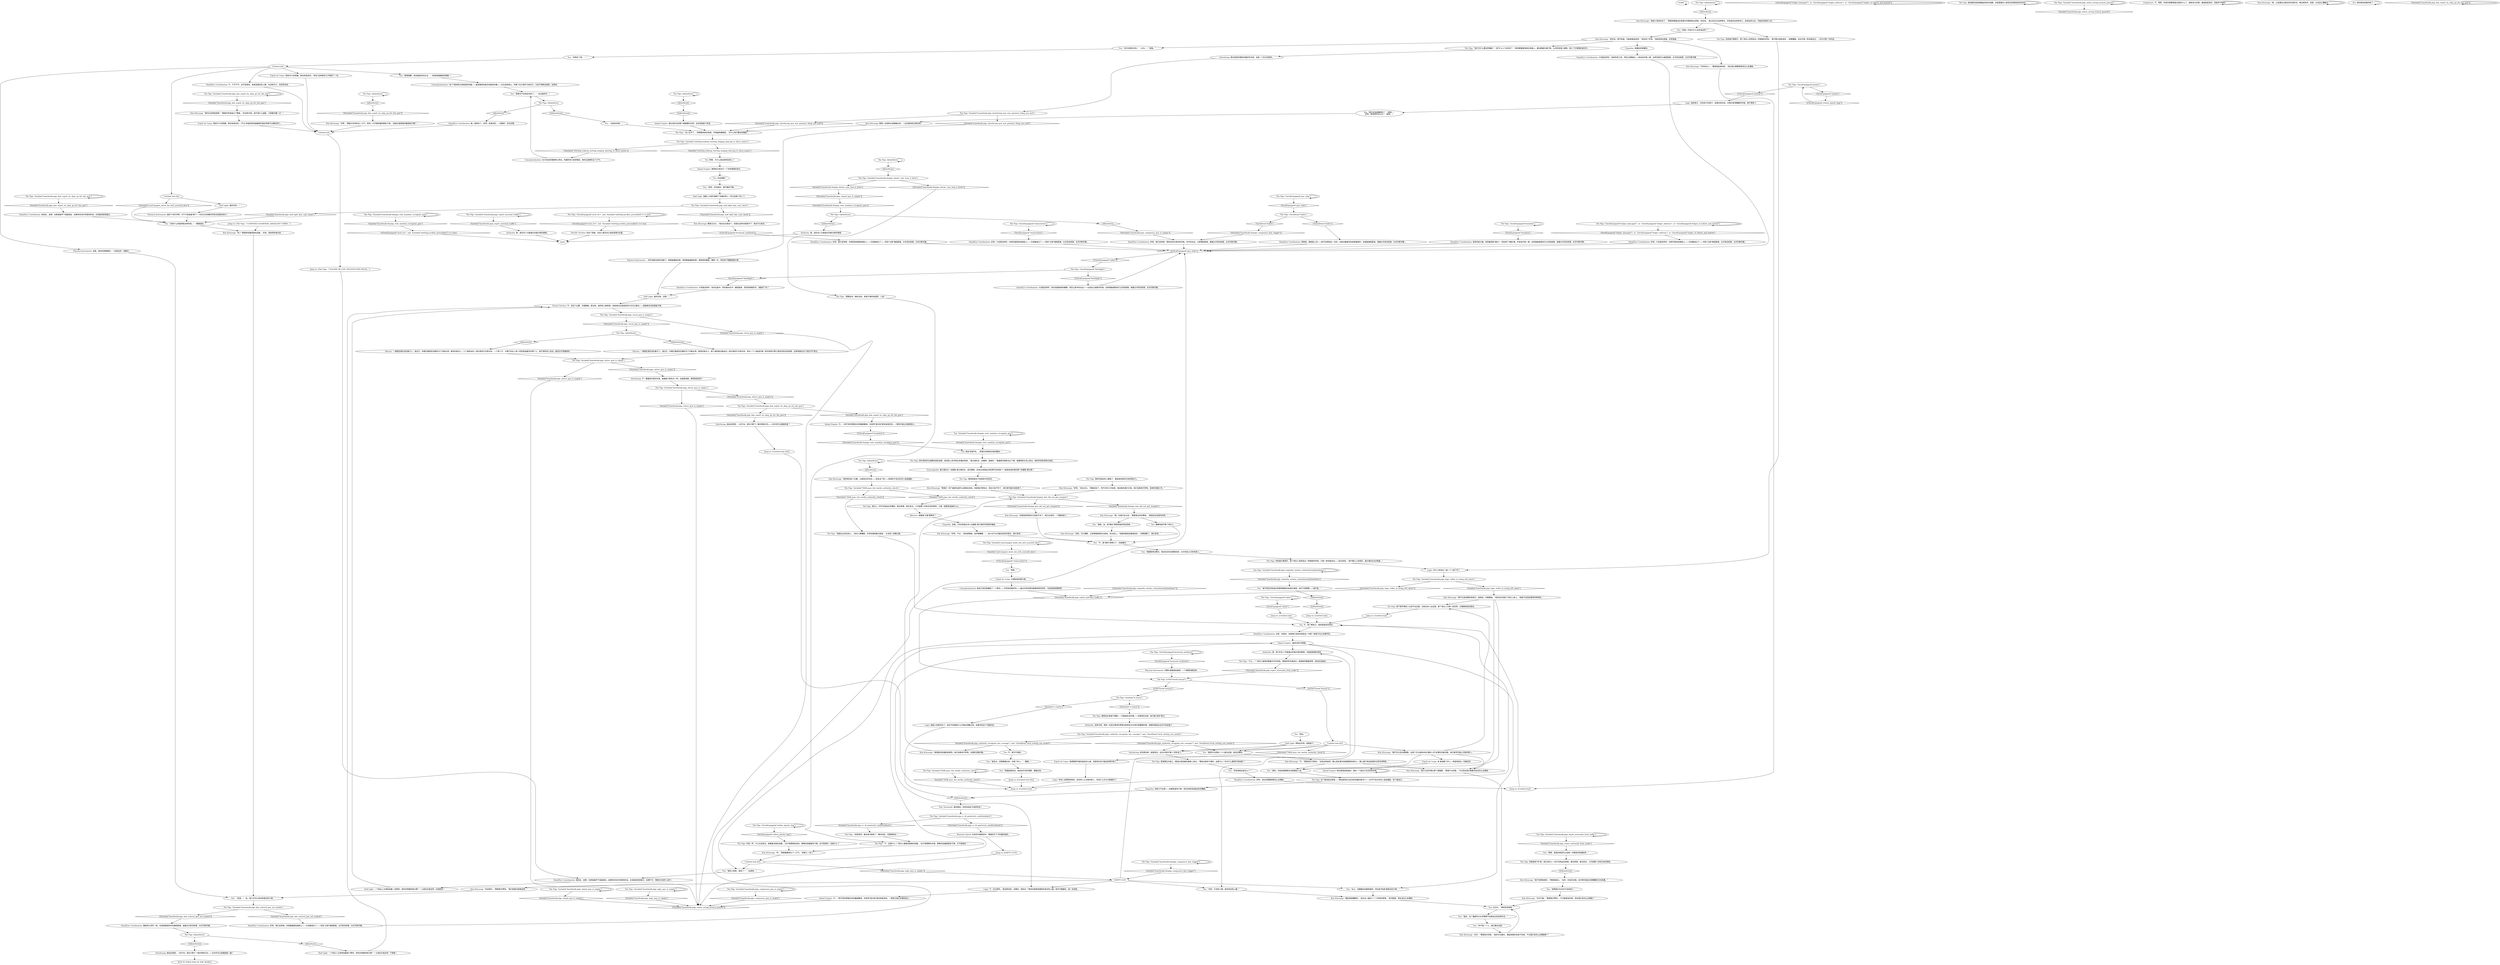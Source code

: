 # BOARDWALK / THE PIGS RED CHECK
# THE PIGS
#
#Current Red Check
# ==================================================
digraph G {
	  0 [label="START"];
	  1 [label="input"];
	  2 [label="Interfacing: 她站在那里，一动不动。现在只剩下一堆衣物和闪光——也许你可以搜她的身？"];
	  3 [label="The Pigs: Variable[\"boardwalk.thepigs_composure_kim_trigger\"]"];
	  4 [label="Variable[\"boardwalk.thepigs_composure_kim_trigger\"]", shape=diamond];
	  5 [label="!(Variable[\"boardwalk.thepigs_composure_kim_trigger\"])", shape=diamond];
	  6 [label="Hand/Eye Coordination: 朝她的头顶开一枪，利用她困惑的时间缩短距离。接着左手抓住枪管，右手拧断手腕…"];
	  7 [label="Kim Kitsuragi: “哈？”警督研究着摇晃的武器。“天啦，我觉得你是对的。”"];
	  8 [label="The Pigs: “封锁现场！袭击者冲我来了！瞬间决定，无限制射击！”"];
	  9 [label="Hand/Eye Coordination: 不…不不不不。这不是真的。枪甚至都没有上膛，也没有开火。你安然无恙。"];
	  10 [label="You: “你想杀了我！！！”"];
	  11 [label="Kim Kitsuragi: “看起来挺糟糕的。”他对女人露出了一个怜悯的表情。“但问题是，现在该怎么处理她。”"];
	  12 [label="The Pigs: “什么…？”老妇人疑惑地看着手中的空枪，眼里突然充满泪水。她直直地看着枪管…然后扣动扳机。"];
	  13 [label="The Pigs: CheckEquipped(\"neck_tie\")  and  Variable[\"whirling.necktie_personified\"] == true"];
	  14 [label="CheckEquipped(\"neck_tie\")  and  Variable[\"whirling.necktie_personified\"] == true", shape=diamond];
	  15 [label="!(CheckEquipped(\"neck_tie\")  and  Variable[\"whirling.necktie_personified\"] == true)", shape=diamond];
	  16 [label="The Pigs: CheckEquipped(\"ledger_damaged\")  or  CheckEquipped(\"ledger_oblivion\")  or  CheckEquipped(\"ledger_of_failure_and_hatred\")"];
	  17 [label="CheckEquipped(\"ledger_damaged\")  or  CheckEquipped(\"ledger_oblivion\")  or  CheckEquipped(\"ledger_of_failure_and_hatred\")", shape=diamond];
	  18 [label="!(CheckEquipped(\"ledger_damaged\")  or  CheckEquipped(\"ledger_oblivion\")  or  CheckEquipped(\"ledger_of_failure_and_hatred\"))", shape=diamond];
	  19 [label="The Pigs: CheckEquipped(\"chaincutters\")"];
	  20 [label="CheckEquipped(\"chaincutters\")", shape=diamond];
	  21 [label="!(CheckEquipped(\"chaincutters\"))", shape=diamond];
	  22 [label="Half Light: 就像上次他盯着那个吊着的男人？你已经是个死人了。"];
	  23 [label="Jump to: [The Pigs: \"\"SUICIDE BY COP! SPLIT-SECOND DECIS...\"]"];
	  24 [label="The Pigs: “什…这是什么？”老妇人看着背叛她的武器。“这不是警察的东西。警察的武器里面有子弹。它不是真的！”"];
	  25 [label="Half Light: 我的天啦！！！"];
	  26 [label="You: （捡起你的枪。）"];
	  27 [label="The Pigs: “他们为什么要这样骗我？！我*什么人*也没有了！”她的脚重重地跺在地面上。震动顺着木板扩散，让你的枪落入缝隙，掉入下方黑暗的虚无中。"];
	  28 [label="You: 点点头。“神经变性疾病。”"];
	  29 [label="Jump to: [Untitled hub]"];
	  30 [label="Logic: 她陷入恍惚状态了。谁也不知道她什么时候会清醒过来，如果还有这个可能的话。"];
	  31 [label="Authority: 那…是任何人可能做过的做光荣的事情。"];
	  32 [label="Hand/Eye Coordination: 她狂乱，迷惘，在那身盔甲下摇摇欲坠…如果你的动作足够快的话，应该能找到突破口。"];
	  33 [label="Kim Kitsuragi: “你说得对，”警督表示赞同。“我们直接对她喊话吧。”"];
	  34 [label="You: 等等，为什么我会感觉到恶心？"];
	  35 [label="Conceptualization: *这个*肢体和头部组成的机器——备受痛苦和毫无体面的折磨——正在逐渐停止。厌倦了在沙漠中行走的它，已经不想再去感觉，去思考。"];
	  36 [label="The Pigs: 她划破的皮肤碰触起来依旧温暖，但是里面的人甚至没有感知到你的存在。"];
	  37 [label="Jump to: [Untitled hub]"];
	  38 [label="The Pigs: “我身边从来没有人，”老妇人嘟囔着，茫然地凝视着木板道，“从没有人来看过我。”"];
	  39 [label="Kim Kitsuragi: “我想我还是通知局里吧。他们会联系疗养院，处理好后勤问题。”"];
	  40 [label="You: 她会*知道*的。（把落日奖章挂在她的胸前。）"];
	  41 [label="The Pigs: Variable[\"boardwalk.thepigs_redc_handeye_recognize_gun\"]"];
	  42 [label="Variable[\"boardwalk.thepigs_redc_handeye_recognize_gun\"]", shape=diamond];
	  43 [label="!(Variable[\"boardwalk.thepigs_redc_handeye_recognize_gun\"])", shape=diamond];
	  44 [label="Inland Empire: 不。一种不祥的预感在你的腹部翻滚，你突然*意识到*那支枪是空的。一想到它就让你感到恶心。"];
	  45 [label="The Pigs: Variable[\"boardwalk.pigs_logic_gun_is_empty\"]"];
	  46 [label="Variable[\"boardwalk.pigs_logic_gun_is_empty\"]", shape=diamond];
	  47 [label="!(Variable[\"boardwalk.pigs_logic_gun_is_empty\"])", shape=diamond];
	  48 [label="You: 不，我了解自己。我知道我会失败的。"];
	  49 [label="Untitled hub"];
	  50 [label="The Pigs: IsKimHere()"];
	  51 [label="IsKimHere()", shape=diamond];
	  52 [label="!(IsKimHere())", shape=diamond];
	  53 [label="Esprit de Corps: 金·曷城是个好人。希望他现在一切都还好。"];
	  54 [label="You: “等等，我真的希望可以给她一份警局传唤通知单…”"];
	  55 [label="Esprit de Corps: 交通系统的莫兰德。"];
	  56 [label="The Pigs: 咔哒一声。什么也没发生。她看着没用的武器。“这不是警察签发的。警察的武器里有子弹。这不是真的！这是什么？”"];
	  57 [label="Hand/Eye Coordination: 好吧，我们这样做：你把回收袋砸到她脸上——已经瞄准过了——然后*立即*缩短距离。左手抓住枪管，右手拧断手腕…"];
	  58 [label="The Pigs: CheckEquipped(\"sabre\")"];
	  59 [label="CheckEquipped(\"sabre\")", shape=diamond];
	  60 [label="!(CheckEquipped(\"sabre\"))", shape=diamond];
	  61 [label="Hand/Eye Coordination: 好吧，我们这样做：等枪没有对准你的时候，你冲向右边，立即缩短距离。接着左手抓住枪管，右手拧断手腕…"];
	  62 [label="Inland Empire: 不。一种不祥的预感在你的腹部翻滚，你突然*意识到*那支枪是空的。一想到它就让你感到恶心。"];
	  63 [label="Logic: 不！还记得吗，‘拿走那支枪，没事的。很安全’？那肯定就意味着那支枪没有上膛。她手中握着的，是一支空枪。"];
	  64 [label="You: “来吧，扣动扳机。我打赌你不敢。”"];
	  65 [label="Inland Empire: ‘脑浆涂地’的黑暗。"];
	  66 [label="You: “没有什么枪值得冒这种风险…”（慢慢退后。）"];
	  67 [label="Untitled hub (02)"];
	  68 [label="Esprit de Corps: 我有80%的把握，那支枪是空的，*而且*这种直觉几乎控制了一切。"];
	  69 [label="You: “我们应该逮捕她吗？”（继续。）\n好吧，我该拿你怎么办？（继续。）"];
	  70 [label="Jump to: [Untitled hub]"];
	  71 [label="Untitled hub (02)"];
	  72 [label="Authority: 那…是*任何人*可能做过的做光荣的事情。你就是美德的具现。"];
	  73 [label="You: （耳语。）“金，我几乎可以肯定枪里没有子弹。”"];
	  74 [label="Jump to: [EMPTY GUN]"];
	  75 [label="Kim Kitsuragi: “天啊…”警督大声地呼出一口气，用另一只手擦拭着前额的汗滴。“我差点就把她的脑袋给打爆了…”"];
	  76 [label="Kim Kitsuragi: “呼…”警督重重地吐了一口气。“有那么一会儿…”"];
	  77 [label="The Pigs: 枪掉落在木板上，眼泪从她划破的面颊上流过。“警枪总是有子弹的…这是什么？你为什么要把它卖给我？”"];
	  78 [label="Untitled hub (02)"];
	  79 [label="You: “你不是一个人。我们都在这里。”"];
	  80 [label="Kim Kitsuragi: “我认为这件事比那个更重要，”警督不太同意。“不过现在我们需要决定该怎么处理她。”"];
	  81 [label="You: “我不想支持哈迪兄弟那种膨胀的自我价值感。他们不是警察——我们是。”"];
	  82 [label="Conceptualization: 她自己肯定是建起了一个新的——可悲但却更好的——通过仅有的素材能够构筑的现实：无线电波和警察秀。"];
	  83 [label="The Pigs: Variable[\"boardwalk.pigs_esprit_morrand_traffic\"]"];
	  84 [label="Variable[\"boardwalk.pigs_esprit_morrand_traffic\"]", shape=diamond];
	  85 [label="!(Variable[\"boardwalk.pigs_esprit_morrand_traffic\"])", shape=diamond];
	  86 [label="Interfacing: 她站在那里，一动不动。现在只剩下一堆衣物和闪光——也许你可以再搜查她一遍？"];
	  87 [label="Half Light: 一个疯女人正拿枪指着一名警官，而你还想着鸣枪示警？！让规定见鬼去吧！当场射杀！"];
	  88 [label="The Pigs: Variable[\"yard.hanged_shoot_the_betl_yourself_idea\"]"];
	  89 [label="Variable[\"yard.hanged_shoot_the_betl_yourself_idea\"]", shape=diamond];
	  90 [label="!(Variable[\"yard.hanged_shoot_the_betl_yourself_idea\"])", shape=diamond];
	  91 [label="You: “我再也不会用这支枪了。”（永远抛弃它。）"];
	  92 [label="The Pigs: IsKimHere()"];
	  93 [label="IsKimHere()", shape=diamond];
	  94 [label="!(IsKimHere())", shape=diamond];
	  95 [label="Kim Kitsuragi: “可怜的女人…”警督收起他的枪。“现在我们需要想想该怎么处理她。”"];
	  96 [label="You: “我猜我们永远也不会知道了。”"];
	  97 [label="Empathy: 他努力不去想——如果枪里有子弹，现在的情况到底会有多糟糕。"];
	  98 [label="The Pigs: Variable[\"TASK.pass_the_hardie_authority_check\"]"];
	  99 [label="Variable[\"TASK.pass_the_hardie_authority_check\"]", shape=diamond];
	  100 [label="!(Variable[\"TASK.pass_the_hardie_authority_check\"])", shape=diamond];
	  101 [label="You: “再遇到我的话，我会亲手将你埋葬，猪猪女侠。”"];
	  102 [label="The Pigs: 精神症女患者不理解——可能甚至没听懂——你善意的话语。她只能*这样*而已。"];
	  103 [label="Authority: 那…是任何人可能做过的做光荣的事情。"];
	  104 [label="Rhetoric: 就像是‘交通’警察吗？"];
	  105 [label="Inland Empire: 她在那里是孤独的，困在一个蓝红灯光交织的世界。"];
	  106 [label="Logic: 她的孩子，还有孩子的孩子，如果还有的话，在情况变得糟糕的时候，就不再来了。"];
	  107 [label="The Pigs: CheckEquipped(\"kvalsund_multitool\")"];
	  108 [label="CheckEquipped(\"kvalsund_multitool\")", shape=diamond];
	  109 [label="!(CheckEquipped(\"kvalsund_multitool\"))", shape=diamond];
	  110 [label="Physical Instrument: 没错，用你的狗眼看好，一定是这样，四眼仔。"];
	  111 [label="You: “你觉得她这是怎么了？”"];
	  112 [label="Empathy: 她看起来很震惊。"];
	  113 [label="You: “是的。在广播里听过太多警察节目就会出现这种状况。”"];
	  114 [label="Kim Kitsuragi: “也许，”警督表示同意。“她的手在颤抖，看起来确实有些不协调…不过我们该怎么处理她呢？”"];
	  115 [label="The Pigs: IsKimHere()"];
	  116 [label="IsKimHere()", shape=diamond];
	  117 [label="!(IsKimHere())", shape=diamond];
	  118 [label="The Pigs: 这个紧张症女患者——特别是现在已经没有武器的情况下——似乎不会对任何人造成威胁，除了她自己。"];
	  119 [label="Kim Kitsuragi: “等我们一回飞旋旅社就可以直接去找他。但是我们得快点，现在已经不早了，他们很可能已经回家了。”"];
	  120 [label="Jump to: [Untitled hub (02)]"];
	  121 [label="The Pigs: 很快可能会有人要做了。看来她的寿命已经所剩无几。"];
	  122 [label="The Pigs: Variable[\"boardwalk.pigs_whats_wrong_branch_passed\"]"];
	  123 [label="Variable[\"boardwalk.pigs_whats_wrong_branch_passed\"]", shape=diamond];
	  124 [label="!(Variable[\"boardwalk.pigs_whats_wrong_branch_passed\"])", shape=diamond];
	  125 [label="EMPTY GUN"];
	  126 [label="Composure: 不。等等…早些时候警督就注意到什么了。跟枪有关的事…难道枪是空的，但她并不知情？"];
	  127 [label="The Pigs: Variable[\"boardwalk.pigs_composure_gun_is_empty\"]"];
	  128 [label="Variable[\"boardwalk.pigs_composure_gun_is_empty\"]", shape=diamond];
	  129 [label="!(Variable[\"boardwalk.pigs_composure_gun_is_empty\"])", shape=diamond];
	  130 [label="Hand/Eye Coordination: 她狂乱，迷惘，在那身盔甲下摇摇欲坠…如果你的动作足够快的话，应该能找到突破口…如果不行，警督也已经盯上她了。"];
	  131 [label="The Pigs: “警察自杀！瞬间决定。尝尝子弹的味道吧，人渣！”"];
	  132 [label="Reaction Speed: 在你的外围视觉中，警督松开了半扣着的扳机。"];
	  133 [label="Hand/Eye Coordination: 哦…我明白了。好吧，枪是空的。一切都好。你也没事。"];
	  134 [label="Kim Kitsuragi: 警督一边用枪对准猪猪女侠，一边迅速地抓过那支枪。"];
	  135 [label="The Pigs: IsKimHere()"];
	  136 [label="IsKimHere()", shape=diamond];
	  137 [label="!(IsKimHere())", shape=diamond];
	  138 [label="Kim Kitsuragi: “好吧，”他点点头。“那就说定了。等今天的工作结束，我会联系我们分局。他们会联系疗养院，安排好后勤工作。”"];
	  139 [label="Half Light: 带她去农场。把她放下。"];
	  140 [label="Kim Kitsuragi: “我…之前遇见过类似的失调状况。喊过很多声，但是…从没这么糟糕过。”"];
	  141 [label="Jump to: [Untitled hub]"];
	  142 [label="Hand/Eye Coordination: 计划是这样的：你向左猛冲，然后再向右冲，缩短距离，然后砍掉她的手。准备好了吗？"];
	  143 [label="Hand/Eye Coordination: 计划是这样的：用光线直射她的眼睛，然后立即冲向右边——光线会让她暂时失明，这样就能缩短你们之间的距离。接着左手抓住枪管，右手拧断手腕…"];
	  144 [label="The Pigs: CheckEquipped(\"boombox\")"];
	  145 [label="CheckEquipped(\"boombox\")", shape=diamond];
	  146 [label="!(CheckEquipped(\"boombox\"))", shape=diamond];
	  147 [label="The Pigs: Variable[\"boardwalk.pigs_inland_gun_is_empty\"]"];
	  148 [label="Variable[\"boardwalk.pigs_inland_gun_is_empty\"]", shape=diamond];
	  149 [label="!(Variable[\"boardwalk.pigs_inland_gun_is_empty\"])", shape=diamond];
	  150 [label="The Pigs: Variable[\"boardwalk.pigs_kim_esprit_its_okay_go_for_the_gun\"]"];
	  151 [label="Variable[\"boardwalk.pigs_kim_esprit_its_okay_go_for_the_gun\"]", shape=diamond];
	  152 [label="!(Variable[\"boardwalk.pigs_kim_esprit_its_okay_go_for_the_gun\"])", shape=diamond];
	  153 [label="Kim Kitsuragi: “我不觉得她真的…”警督摇摇头。“当然，你说的没错。这件事可能会往很糟糕的方向发展。”"];
	  154 [label="The Pigs: 做下那件事的人已经不在这里。没有任何人在这里。那个老妇人只剩一具空壳，正慢慢地前后晃动。"];
	  155 [label="You: “我想可以把她一个人留在这里。她会没事的。”"];
	  156 [label="You: 静静地离开那个老妇人。"];
	  157 [label="You: “不，我*真的*受够它了。你留着吧。”"];
	  158 [label="The Pigs: 你转身打算离开，那个老妇人突然发出一阵微弱的声音。“请不要关掉收音机…”她嘟囔着。这似乎是一种本能反应，一句只记得一半的话。"];
	  159 [label="You: “明白。”"];
	  160 [label="You: 是时候找回我的枪了！"];
	  161 [label="You: Variable[\"boardwalk.thepigs_redc_handeye_recognize_gun\"]"];
	  162 [label="Variable[\"boardwalk.thepigs_redc_handeye_recognize_gun\"]", shape=diamond];
	  163 [label="!(Variable[\"boardwalk.thepigs_redc_handeye_recognize_gun\"])", shape=diamond];
	  164 [label="The Pigs: CheckEquipped(\"gun_ruby\")"];
	  165 [label="CheckEquipped(\"gun_ruby\")", shape=diamond];
	  166 [label="!(CheckEquipped(\"gun_ruby\"))", shape=diamond];
	  167 [label="Physical Instrument: …用手指锁住她的后脑勺，用膝盖撞她的脸，再用膝盖撞她的脸，砸碎她的胸腔，横跨一步，然后用下劈腿把她打倒。"];
	  168 [label="Inland Empire: 相比他失去的那个最重要的东西，这支枪就是个笑话。"];
	  169 [label="Hand/Eye Coordination: 好吧，现在你需要想想怎么处理她。"];
	  170 [label="Kim Kitsuragi: “她陷入恍惚状态了，”警督观察着站在黑暗中的精神症女患者，回复到。“我之前见过这种情况。天知道还会持续多久…变成这样之后，可能会持续好几天。”"];
	  171 [label="The Pigs: 老妇人一动不动地站在你眼前，面无表情，毫无反应。几乎就像个没有生命的物体。只是一座警用设备的小山。"];
	  172 [label="Kim Kitsuragi: “我们可以告诉提图斯。这是个可以留给本地*维和人员*处理的完美问题。他们甚至可能认识她的家人。”"];
	  173 [label="You: “放松点，巡警猪猪女侠，你是个好人。”（鞠躬。）"];
	  174 [label="The Pigs: 看来她根本不知道其中的区别。"];
	  175 [label="The Pigs: Variable[\"boardwalk.pigs_espirt_morrands_from_trafic\"]"];
	  176 [label="Variable[\"boardwalk.pigs_espirt_morrands_from_trafic\"]", shape=diamond];
	  177 [label="!(Variable[\"boardwalk.pigs_espirt_morrands_from_trafic\"])", shape=diamond];
	  178 [label="You: “等等…”"];
	  179 [label="The Pigs: CheckEquipped(\"yellow_plastic_bag\")"];
	  180 [label="CheckEquipped(\"yellow_plastic_bag\")", shape=diamond];
	  181 [label="!(CheckEquipped(\"yellow_plastic_bag\"))", shape=diamond];
	  182 [label="Hand/Eye Coordination: 好吧，我们这样做：你把撬棍砸到她脸上——已经瞄准过了——然后*立即*缩短距离。左手抓住枪管，右手拧断手腕…"];
	  183 [label="The Pigs: Variable[\"boardwalk.pigs_kim_esprit_its_okay_go_for_the_gun\"]"];
	  184 [label="Variable[\"boardwalk.pigs_kim_esprit_its_okay_go_for_the_gun\"]", shape=diamond];
	  185 [label="!(Variable[\"boardwalk.pigs_kim_esprit_its_okay_go_for_the_gun\"])", shape=diamond];
	  186 [label="Kim Kitsuragi: 警督点点头。“我也在在想这个。但是在这种光照条件下，我也不太肯定。”"];
	  187 [label="Physical Instrument: 我的个老天爷啊，可千万别指望*那个*！你见识过四眼仔的枪法到底有多烂！"];
	  188 [label="The Pigs: IsKimHere()"];
	  189 [label="IsKimHere()", shape=diamond];
	  190 [label="!(IsKimHere())", shape=diamond];
	  191 [label="Jump to: [Untitled hub]"];
	  192 [label="The Pigs: 但是感觉*你*是，因为老妇人一动不动地站在那里，面无表情，毫无反应。几乎就像个没有生命的物体。"];
	  193 [label="Kim Kitsuragi: “那不过是浪费纸张而已。我是说，你看看她。”他的目光回到了老妇人身上。“她是不会回应警局传唤单的。”"];
	  194 [label="Empathy: 没错。只有8频道主持人加雷斯·莫兰德的声音陪伴着她。"];
	  195 [label="Physical Instrument: 交警队里都是些基佬。一个够胆的都没有。"];
	  196 [label="Hand/Eye Coordination: 计划是这样的：丢掉多用工具，然后立即瞄准——响动会吓她一跳，这样你就可以缩短距离。左手抓住枪管，右手拧断手腕…"];
	  197 [label="Interfacing: 抓住那支枪！就是现在！这也许是你*唯一*的机会了。"];
	  198 [label="You: “提图斯想当警长，我会告诉他去哪里找你。也许他会认识你的家人。”"];
	  199 [label="Kim Kitsuragi: “好吧，不过…”他咬紧嘴唇，低声嘟囔着：“…估计也不太可能改变你的想法…我们走吧。”"];
	  200 [label="The Pigs: Variable[\"boardwalk.pigs_empathy_exlains_crimeshowandloneliness\"]"];
	  201 [label="Variable[\"boardwalk.pigs_empathy_exlains_crimeshowandloneliness\"]", shape=diamond];
	  202 [label="!(Variable[\"boardwalk.pigs_empathy_exlains_crimeshowandloneliness\"])", shape=diamond];
	  203 [label="Jump to: [Untitled hub (02)]"];
	  204 [label="Half Light: 我的天啦，没错！！！"];
	  205 [label="The Pigs: CheckItem(\"bullet\")"];
	  206 [label="CheckItem(\"bullet\")", shape=diamond];
	  207 [label="!(CheckItem(\"bullet\"))", shape=diamond];
	  208 [label="Inland Empire: 那种知识来自于一个非常黑暗的地方。"];
	  209 [label="Untitled hub"];
	  210 [label="Kim Kitsuragi: “也许不能，”警督表示赞同。“不过更紧急的是，现在我们该怎么处理她？”"];
	  211 [label="The Pigs: Variable[\"TASK.pass_the_hardie_authority_check\"]"];
	  212 [label="Variable[\"TASK.pass_the_hardie_authority_check\"]", shape=diamond];
	  213 [label="!(Variable[\"TASK.pass_the_hardie_authority_check\"])", shape=diamond];
	  214 [label="The Pigs: Variable[\"boardwalk.thepigs_kim_did_not_get_weapon\"]"];
	  215 [label="Variable[\"boardwalk.thepigs_kim_did_not_get_weapon\"]", shape=diamond];
	  216 [label="!(Variable[\"boardwalk.thepigs_kim_did_not_get_weapon\"])", shape=diamond];
	  217 [label="The Pigs: Variable[\"tc.harry\"]"];
	  218 [label="Variable[\"tc.harry\"]", shape=diamond];
	  219 [label="!(Variable[\"tc.harry\"])", shape=diamond];
	  220 [label="The Pigs: IsKimHere()"];
	  221 [label="IsKimHere()", shape=diamond];
	  222 [label="!(IsKimHere())", shape=diamond];
	  223 [label="Kim Kitsuragi: “老实说，我不知道。可能是痴呆症吧，”他压低了声音。“痴呆症和8频道。还有孤独。”"];
	  224 [label="You: “是的，听起来提图斯应该是最佳人选。”"];
	  225 [label="You: “谢谢，金。我*确实*很想把我的枪找回来。”"];
	  226 [label="Kim Kitsuragi: “当然。可以理解，之前事情搞得有点紧张。别太担心。”他微笑着把武器递给你。“总算团圆了。我们走吧。”"];
	  227 [label="You: 不，那可不值得。"];
	  228 [label="The Pigs: 你转身打算离开，那个老妇人突然发出一阵微弱的声音。只是一种本能反应——别无其他。“请不要关上收音机…莫兰德先生在8频道…”"];
	  229 [label="The Pigs: CheckEquipped(\"prybar\")"];
	  230 [label="CheckEquipped(\"prybar\")", shape=diamond];
	  231 [label="!(CheckEquipped(\"prybar\"))", shape=diamond];
	  232 [label="The Pigs: CheckEquipped(\"flashlight\")"];
	  233 [label="CheckEquipped(\"flashlight\")", shape=diamond];
	  234 [label="!(CheckEquipped(\"flashlight\"))", shape=diamond];
	  235 [label="The Pigs: Variable[\"boardwalk.pigs_viscal_gun_is_empty\"]"];
	  236 [label="Variable[\"boardwalk.pigs_viscal_gun_is_empty\"]", shape=diamond];
	  237 [label="!(Variable[\"boardwalk.pigs_viscal_gun_is_empty\"])", shape=diamond];
	  238 [label="Shivers: 一滴雨坠落在你的鼻子上，透过它，你看见被夜色包裹的马丁内斯水湾。废弃的鱼市上，两个身影面对面站在一场壮观的灯光秀中央。其中一个人被迫盯着一把手枪和它那三根空空如也的枪管。这种场面在这个街区可不常见。"];
	  239 [label="The Pigs: Variable[\"boardwalk.pigs_kim_esprit_its_okay_go_for_the_gun\"]"];
	  240 [label="Variable[\"boardwalk.pigs_kim_esprit_its_okay_go_for_the_gun\"]", shape=diamond];
	  241 [label="!(Variable[\"boardwalk.pigs_kim_esprit_its_okay_go_for_the_gun\"])", shape=diamond];
	  242 [label="The Pigs: IsKimHere()"];
	  243 [label="IsKimHere()", shape=diamond];
	  244 [label="!(IsKimHere())", shape=diamond];
	  245 [label="You: “天啦，它没有上膛…那支枪没有上膛！”"];
	  246 [label="Pain Threshold: 黑色警戒，所有系统处于临界状态！"];
	  247 [label="The Pigs: Variable[\"boardwalk.pigs_rc_fil_paintresh_conditionblack\"]"];
	  248 [label="Variable[\"boardwalk.pigs_rc_fil_paintresh_conditionblack\"]", shape=diamond];
	  249 [label="!(Variable[\"boardwalk.pigs_rc_fil_paintresh_conditionblack\"])", shape=diamond];
	  250 [label="You: “我很抱歉，但这就是你的生活。”（轻柔地碰触她的肩膀。）"];
	  251 [label="The Pigs: Variable[\"boardwalk.pigs_interfacing_gun_was_greatest_thing_you_had\"]"];
	  252 [label="Variable[\"boardwalk.pigs_interfacing_gun_was_greatest_thing_you_had\"]", shape=diamond];
	  253 [label="!(Variable[\"boardwalk.pigs_interfacing_gun_was_greatest_thing_you_had\"])", shape=diamond];
	  254 [label="The Pigs: Variable[\"whirling.wakeup_hurting_longing_dancing_to_disco_music\"]"];
	  255 [label="Variable[\"whirling.wakeup_hurting_longing_dancing_to_disco_music\"]", shape=diamond];
	  256 [label="!(Variable[\"whirling.wakeup_hurting_longing_dancing_to_disco_music\"])", shape=diamond];
	  257 [label="You: “但她一开始为什么会变成这样？”"];
	  258 [label="Kim Kitsuragi: “但是我觉得现在已经差不多了。我们出发吧，一切都结束了。”"];
	  259 [label="Esprit de Corps: 曷城警督可能知道该怎么做，但是现在你只能这样离开她了。"];
	  260 [label="The Pigs: IsTHCFixed(\"honour\")"];
	  261 [label="IsTHCFixed(\"honour\")", shape=diamond];
	  262 [label="!(IsTHCFixed(\"honour\"))", shape=diamond];
	  263 [label="Half Light: 一个疯女人正拿枪指着两个警官，而你还想着鸣枪示警？！让规定见鬼去吧！干掉她！"];
	  264 [label="The Pigs: Variable[\"boardwalk.pigs_kim_noticed_gun_not_loaded\"]"];
	  265 [label="Variable[\"boardwalk.pigs_kim_noticed_gun_not_loaded\"]", shape=diamond];
	  266 [label="!(Variable[\"boardwalk.pigs_kim_noticed_gun_not_loaded\"])", shape=diamond];
	  267 [label="You: 有多黑暗？"];
	  268 [label="Esprit de Corps: 我有95%的把握，那支枪是空的，*不过*本能的肌肉抽搐很可能会导致不必要的伤亡。"];
	  269 [label="Interfacing: 那支枪是你拥有的最好的东西。这是一个巨大的损失。"];
	  270 [label="The Pigs: IsKimHere()"];
	  271 [label="IsKimHere()", shape=diamond];
	  272 [label="!(IsKimHere())", shape=diamond];
	  273 [label="The Pigs: “没人在乎了，”她慢慢地前后摇晃，声音越来越微弱。“为什么他们要这样骗我…”"];
	  274 [label="Logic: 对什么有反应？被一个人留下吗？"];
	  275 [label="The Pigs: 别针锋利的尖端擦伤她的皮肤，她的脸上却浮现出幸福的笑容。“莫兰德先生…加雷斯，谢谢你！”接着那份微笑也过了期，就像阴影从地上掠过，她的所有知觉再次消失。"];
	  276 [label="Jump to: [The Pigs: \"\"CONFINED QUARTERS, ASSAILANT COMIN...\"]"];
	  277 [label="Hand/Eye Coordination: 好吧，计划是这样的：你把切链钳扔到她脸上——已经瞄准过了——然后*立即*缩短距离。左手抓住枪管，右手拧断手腕…"];
	  278 [label="Hand/Eye Coordination: 录音机是关键。把音量调到*最大*，然后按下‘播放’键。声音会吓她一跳，这样就能缩短你们之间的距离。接着左手抓住枪管，右手拧断手腕…"];
	  279 [label="Hand/Eye Coordination: 那把枪，朝她脸上扔——她不会想到这一点的。当她试着接住枪或者躲避时，你就能缩短距离。接着左手抓住枪管，右手拧断手腕…"];
	  280 [label="Shivers: 一滴雨坠落在你的鼻子上，透过它，你看见被夜色包裹的马丁内斯水湾。废弃的鱼市上，三个身影站在一场壮观的灯光秀中央。一个高个子、大嗓门的女人用一把空枪指着另外两个人。她不想听别人说话…甚至也不想被倾听。"];
	  281 [label="Kim Kitsuragi: “情况已经得到控制！”警督的声音盖过了警笛。“你没有中枪，她不是什么威胁，大家都冷静一点！”"];
	  282 [label="Conceptualization: 巨大的齿轮慢慢停止转动。机器的电力逐渐降低。她的全身都失去了力气。"];
	  283 [label="Kim Kitsuragi: “我觉得没这个必要。以她现在的状态——而且没了枪——她真的不会对任何人造成威胁。”"];
	  284 [label="The Pigs: Variable[\"boardwalk.pigs_logic_reflex_to_being_left_alone\"]"];
	  285 [label="Variable[\"boardwalk.pigs_logic_reflex_to_being_left_alone\"]", shape=diamond];
	  286 [label="!(Variable[\"boardwalk.pigs_logic_reflex_to_being_left_alone\"])", shape=diamond];
	  287 [label="Horrific Necktie: 你这个怪胎。在别人看见你之前赶紧离开这里。"];
	  288 [label="Interfacing: 不！看看她手里的东西。就像鼻子里有光一样。这就意味着…那把枪是空的！"];
	  289 [label="You: “女士，你握着的武器是我的，而且我*知道*里面没有子弹。”"];
	  290 [label="The Pigs: Variable[\"boardwalk.pigs_half_light_kim_cant_shoot\"]"];
	  291 [label="Variable[\"boardwalk.pigs_half_light_kim_cant_shoot\"]", shape=diamond];
	  292 [label="!(Variable[\"boardwalk.pigs_half_light_kim_cant_shoot\"])", shape=diamond];
	  293 [label="You: “也许你是的对的。”（点头。）“孤独。”"];
	  294 [label="Kim Kitsuragi: “不，”警督连忙打断你。“没有这种选项。要么把这事交给提图斯和他的人，要么就打电话给我的分局寻求帮助。”"];
	  295 [label="Kim Kitsuragi: “哦，在我们走之前…”警督拿出你的警枪。“我想这应该是你的吧。”"];
	  296 [label="Logic: 本地人会照顾好她的。肯定有人认识她的家人。你没什么可以为她做的了。"];
	  297 [label="Authority: 说来可惜。得到一名真正警官的赞誉对她而言也许是件很重要的事。遗憾的是她永远也不会知道了…"];
	  298 [label="Hand/Eye Coordination: 好吧，计划是这样的：你把手册扔到她脸上——已经瞄准过了——然后*立即*缩短距离。左手抓住枪管，右手拧断手腕…"];
	  299 [label="Visual Calculus: 不。没这个必要。仔细看看。那支枪，虽然有三根枪管，但是透过红蓝相间的灯光可以看见——里面根本没有填装子弹。"];
	  300 [label="The Pigs: Variable[\"boardwalk.pigs_shiver_gun_is_empty\"]"];
	  301 [label="Variable[\"boardwalk.pigs_shiver_gun_is_empty\"]", shape=diamond];
	  302 [label="!(Variable[\"boardwalk.pigs_shiver_gun_is_empty\"])", shape=diamond];
	  303 [label="The Pigs: Variable[\"boardwalk.pigs_shiver_gun_is_empty\"]"];
	  304 [label="Variable[\"boardwalk.pigs_shiver_gun_is_empty\"]", shape=diamond];
	  305 [label="!(Variable[\"boardwalk.pigs_shiver_gun_is_empty\"])", shape=diamond];
	  306 [label="You: “我的小枪枪，我来了！”（去拿枪。）"];
	  307 [label="The Pigs: IsKimHere()"];
	  308 [label="IsKimHere()", shape=diamond];
	  309 [label="!(IsKimHere())", shape=diamond];
	  310 [label="Hand/Eye Coordination: 当然，你是你。但是我们该如何结束这一切呢？她是不会让你离开的。"];
	  311 [label="The Pigs: Variable[\"boardwalk.thepigs_blackc_conc_how_it_feels\"]"];
	  312 [label="Variable[\"boardwalk.thepigs_blackc_conc_how_it_feels\"]", shape=diamond];
	  313 [label="!(Variable[\"boardwalk.thepigs_blackc_conc_how_it_feels\"])", shape=diamond];
	  314 [label="HUB TO THEN END OF THE WORLD"];
	  315 [label="The Pigs: Variable[\"boardwalk.pigs_authority_recognize_her_courage\"]  and  CheckItem(\"neck_setting_sun_medal\")"];
	  316 [label="Variable[\"boardwalk.pigs_authority_recognize_her_courage\"]  and  CheckItem(\"neck_setting_sun_medal\")", shape=diamond];
	  317 [label="!(Variable[\"boardwalk.pigs_authority_recognize_her_courage\"]  and  CheckItem(\"neck_setting_sun_medal\"))", shape=diamond];
	  318 [label="Encyclopedia: 莫兰德先生？加雷斯·莫兰德先生，前任警察，后来去8频道主持犯罪节目的那个？就是收音机里的那个加雷斯·莫兰德？"];
	  0 -> 0
	  2 -> 203
	  3 -> 3
	  3 -> 4
	  4 -> 125
	  5 -> 61
	  6 -> 242
	  7 -> 73
	  8 -> 24
	  9 -> 209
	  10 -> 49
	  11 -> 28
	  12 -> 177
	  13 -> 13
	  13 -> 14
	  14 -> 287
	  15 -> 1
	  16 -> 16
	  16 -> 17
	  17 -> 298
	  18 -> 18
	  19 -> 19
	  19 -> 20
	  20 -> 277
	  21 -> 178
	  22 -> 290
	  23 -> 130
	  24 -> 76
	  25 -> 187
	  26 -> 273
	  27 -> 269
	  28 -> 113
	  29 -> 48
	  30 -> 190
	  31 -> 1
	  32 -> 66
	  33 -> 73
	  34 -> 208
	  35 -> 91
	  36 -> 36
	  37 -> 48
	  38 -> 48
	  39 -> 214
	  40 -> 275
	  41 -> 41
	  41 -> 42
	  42 -> 15
	  43 -> 307
	  44 -> 124
	  45 -> 45
	  45 -> 46
	  46 -> 124
	  47 -> 125
	  48 -> 310
	  49 -> 68
	  49 -> 9
	  49 -> 110
	  49 -> 78
	  49 -> 250
	  50 -> 50
	  50 -> 51
	  51 -> 152
	  52 -> 153
	  53 -> 105
	  54 -> 192
	  55 -> 82
	  56 -> 76
	  57 -> 166
	  58 -> 58
	  58 -> 59
	  59 -> 141
	  60 -> 232
	  61 -> 166
	  62 -> 146
	  63 -> 44
	  64 -> 22
	  65 -> 72
	  65 -> 289
	  65 -> 245
	  65 -> 63
	  66 -> 7
	  67 -> 65
	  67 -> 306
	  67 -> 47
	  68 -> 209
	  69 -> 134
	  70 -> 48
	  71 -> 100
	  71 -> 155
	  71 -> 172
	  71 -> 197
	  72 -> 12
	  73 -> 264
	  74 -> 124
	  75 -> 209
	  76 -> 67
	  77 -> 111
	  78 -> 25
	  78 -> 90
	  79 -> 114
	  80 -> 28
	  81 -> 137
	  82 -> 85
	  83 -> 83
	  83 -> 84
	  84 -> 103
	  85 -> 260
	  86 -> 314
	  87 -> 299
	  88 -> 88
	  88 -> 89
	  89 -> 21
	  90 -> 66
	  91 -> 270
	  92 -> 92
	  92 -> 93
	  93 -> 94
	  94 -> 168
	  95 -> 37
	  96 -> 210
	  97 -> 190
	  98 -> 98
	  98 -> 99
	  99 -> 70
	  100 -> 259
	  101 -> 120
	  102 -> 297
	  103 -> 1
	  104 -> 194
	  105 -> 105
	  106 -> 69
	  107 -> 107
	  107 -> 108
	  108 -> 195
	  109 -> 57
	  110 -> 73
	  111 -> 169
	  112 -> 196
	  113 -> 79
	  114 -> 28
	  115 -> 115
	  115 -> 116
	  116 -> 170
	  117 -> 191
	  118 -> 97
	  119 -> 214
	  120 -> 70
	  121 -> 138
	  122 -> 122
	  122 -> 123
	  125 -> 33
	  125 -> 289
	  125 -> 72
	  125 -> 245
	  125 -> 63
	  126 -> 126
	  127 -> 128
	  127 -> 127
	  128 -> 124
	  129 -> 61
	  130 -> 87
	  131 -> 24
	  132 -> 74
	  133 -> 209
	  134 -> 273
	  135 -> 136
	  135 -> 135
	  136 -> 283
	  137 -> 117
	  138 -> 214
	  139 -> 155
	  139 -> 197
	  140 -> 140
	  141 -> 48
	  142 -> 204
	  143 -> 166
	  144 -> 144
	  144 -> 145
	  145 -> 278
	  146 -> 163
	  147 -> 147
	  147 -> 148
	  148 -> 124
	  149 -> 43
	  150 -> 150
	  150 -> 151
	  151 -> 281
	  152 -> 75
	  153 -> 96
	  154 -> 29
	  155 -> 294
	  156 -> 157
	  157 -> 198
	  158 -> 274
	  159 -> 139
	  160 -> 160
	  161 -> 161
	  161 -> 162
	  162 -> 40
	  163 -> 40
	  164 -> 164
	  164 -> 165
	  165 -> 205
	  166 -> 60
	  167 -> 204
	  168 -> 273
	  169 -> 37
	  170 -> 257
	  170 -> 158
	  171 -> 104
	  172 -> 224
	  172 -> 154
	  172 -> 80
	  172 -> 53
	  173 -> 101
	  174 -> 119
	  175 -> 176
	  175 -> 175
	  176 -> 54
	  177 -> 260
	  178 -> 55
	  179 -> 179
	  179 -> 180
	  180 -> 56
	  181 -> 229
	  182 -> 166
	  183 -> 184
	  183 -> 183
	  184 -> 32
	  185 -> 185
	  186 -> 109
	  187 -> 66
	  188 -> 188
	  188 -> 189
	  189 -> 311
	  190 -> 246
	  191 -> 48
	  192 -> 52
	  193 -> 224
	  193 -> 154
	  193 -> 80
	  194 -> 199
	  195 -> 260
	  196 -> 166
	  197 -> 77
	  198 -> 228
	  199 -> 157
	  200 -> 200
	  200 -> 201
	  201 -> 81
	  202 -> 85
	  203 -> 70
	  204 -> 299
	  205 -> 206
	  205 -> 207
	  206 -> 5
	  207 -> 279
	  208 -> 267
	  209 -> 23
	  210 -> 28
	  211 -> 212
	  211 -> 213
	  212 -> 171
	  213 -> 38
	  214 -> 216
	  214 -> 215
	  215 -> 295
	  216 -> 258
	  217 -> 218
	  217 -> 219
	  218 -> 30
	  219 -> 102
	  220 -> 221
	  220 -> 222
	  221 -> 280
	  222 -> 238
	  223 -> 112
	  223 -> 27
	  223 -> 293
	  223 -> 95
	  224 -> 118
	  225 -> 226
	  226 -> 157
	  227 -> 173
	  228 -> 274
	  229 -> 230
	  229 -> 231
	  230 -> 181
	  231 -> 106
	  232 -> 233
	  232 -> 234
	  233 -> 142
	  234 -> 143
	  235 -> 236
	  235 -> 237
	  236 -> 124
	  237 -> 220
	  238 -> 300
	  239 -> 240
	  239 -> 241
	  240 -> 62
	  241 -> 2
	  242 -> 243
	  242 -> 244
	  243 -> 263
	  244 -> 86
	  245 -> 11
	  246 -> 247
	  247 -> 248
	  247 -> 249
	  248 -> 8
	  249 -> 132
	  250 -> 35
	  251 -> 252
	  251 -> 253
	  252 -> 167
	  253 -> 273
	  254 -> 256
	  254 -> 255
	  255 -> 34
	  256 -> 282
	  257 -> 223
	  258 -> 157
	  259 -> 296
	  260 -> 261
	  260 -> 262
	  261 -> 217
	  262 -> 71
	  263 -> 299
	  264 -> 265
	  264 -> 266
	  265 -> 182
	  266 -> 6
	  267 -> 64
	  268 -> 209
	  269 -> 251
	  270 -> 272
	  270 -> 271
	  271 -> 133
	  272 -> 26
	  273 -> 254
	  274 -> 284
	  275 -> 318
	  276 -> 7
	  277 -> 166
	  278 -> 166
	  279 -> 166
	  280 -> 300
	  281 -> 268
	  282 -> 91
	  283 -> 211
	  284 -> 285
	  284 -> 286
	  285 -> 193
	  286 -> 85
	  287 -> 1
	  288 -> 303
	  289 -> 11
	  290 -> 291
	  290 -> 292
	  291 -> 66
	  292 -> 186
	  293 -> 10
	  294 -> 224
	  294 -> 80
	  295 -> 225
	  295 -> 156
	  296 -> 70
	  297 -> 315
	  298 -> 166
	  299 -> 235
	  300 -> 301
	  300 -> 302
	  301 -> 124
	  302 -> 288
	  303 -> 304
	  303 -> 305
	  304 -> 124
	  305 -> 239
	  306 -> 130
	  307 -> 308
	  307 -> 309
	  308 -> 129
	  309 -> 31
	  310 -> 65
	  310 -> 306
	  311 -> 312
	  311 -> 313
	  312 -> 149
	  313 -> 131
	  315 -> 316
	  315 -> 317
	  316 -> 227
	  316 -> 39
	  317 -> 155
	  317 -> 197
	  318 -> 174
}

